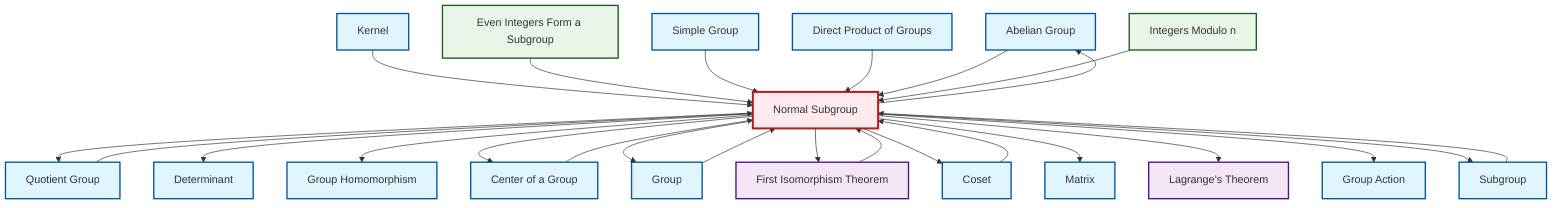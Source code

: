 graph TD
    classDef definition fill:#e1f5fe,stroke:#01579b,stroke-width:2px
    classDef theorem fill:#f3e5f5,stroke:#4a148c,stroke-width:2px
    classDef axiom fill:#fff3e0,stroke:#e65100,stroke-width:2px
    classDef example fill:#e8f5e9,stroke:#1b5e20,stroke-width:2px
    classDef current fill:#ffebee,stroke:#b71c1c,stroke-width:3px
    def-abelian-group["Abelian Group"]:::definition
    def-center-of-group["Center of a Group"]:::definition
    def-homomorphism["Group Homomorphism"]:::definition
    def-group["Group"]:::definition
    def-coset["Coset"]:::definition
    ex-quotient-integers-mod-n["Integers Modulo n"]:::example
    thm-lagrange["Lagrange's Theorem"]:::theorem
    ex-even-integers-subgroup["Even Integers Form a Subgroup"]:::example
    def-group-action["Group Action"]:::definition
    def-quotient-group["Quotient Group"]:::definition
    def-matrix["Matrix"]:::definition
    def-normal-subgroup["Normal Subgroup"]:::definition
    def-subgroup["Subgroup"]:::definition
    def-simple-group["Simple Group"]:::definition
    def-direct-product["Direct Product of Groups"]:::definition
    def-determinant["Determinant"]:::definition
    def-kernel["Kernel"]:::definition
    thm-first-isomorphism["First Isomorphism Theorem"]:::theorem
    def-center-of-group --> def-normal-subgroup
    def-group --> def-normal-subgroup
    thm-first-isomorphism --> def-normal-subgroup
    def-normal-subgroup --> def-quotient-group
    def-quotient-group --> def-normal-subgroup
    def-kernel --> def-normal-subgroup
    def-normal-subgroup --> def-determinant
    def-normal-subgroup --> def-homomorphism
    def-normal-subgroup --> def-center-of-group
    def-normal-subgroup --> def-group
    ex-even-integers-subgroup --> def-normal-subgroup
    def-subgroup --> def-normal-subgroup
    def-normal-subgroup --> thm-first-isomorphism
    def-normal-subgroup --> def-coset
    def-normal-subgroup --> def-matrix
    def-normal-subgroup --> thm-lagrange
    def-coset --> def-normal-subgroup
    def-simple-group --> def-normal-subgroup
    def-direct-product --> def-normal-subgroup
    def-normal-subgroup --> def-abelian-group
    def-normal-subgroup --> def-group-action
    def-abelian-group --> def-normal-subgroup
    ex-quotient-integers-mod-n --> def-normal-subgroup
    def-normal-subgroup --> def-subgroup
    class def-normal-subgroup current